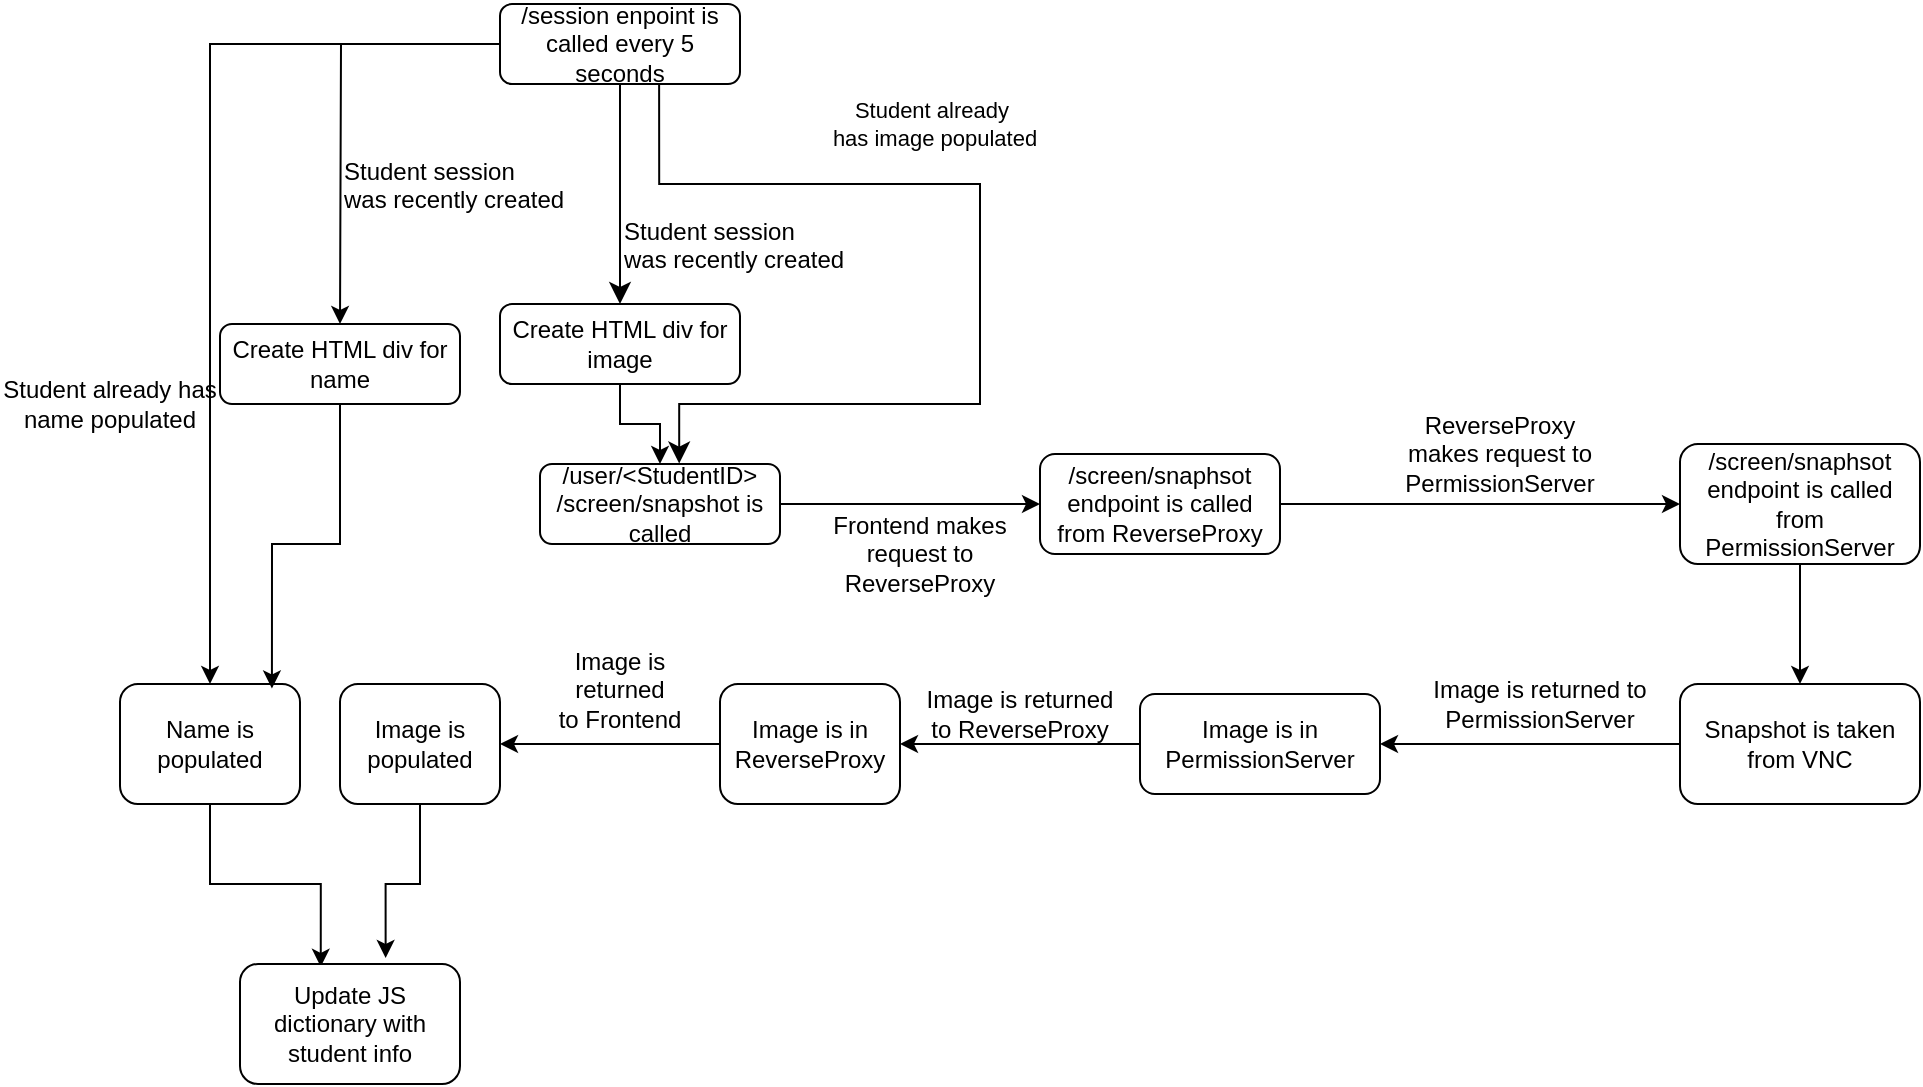 <mxfile version="12.5.3" type="device"><diagram id="C5RBs43oDa-KdzZeNtuy" name="Page-1"><mxGraphModel dx="684" dy="396" grid="1" gridSize="10" guides="1" tooltips="1" connect="1" arrows="1" fold="1" page="1" pageScale="0.8" pageWidth="827" pageHeight="1169" math="0" shadow="0"><root><mxCell id="WIyWlLk6GJQsqaUBKTNV-0"/><mxCell id="WIyWlLk6GJQsqaUBKTNV-1" parent="WIyWlLk6GJQsqaUBKTNV-0"/><mxCell id="WIyWlLk6GJQsqaUBKTNV-2" value="" style="rounded=0;html=1;jettySize=auto;orthogonalLoop=1;fontSize=11;endArrow=classic;endFill=1;endSize=8;strokeWidth=1;shadow=0;labelBackgroundColor=none;edgeStyle=orthogonalEdgeStyle;entryX=0.5;entryY=0;entryDx=0;entryDy=0;" parent="WIyWlLk6GJQsqaUBKTNV-1" source="WIyWlLk6GJQsqaUBKTNV-3" target="WIyWlLk6GJQsqaUBKTNV-7" edge="1"><mxGeometry relative="1" as="geometry"><mxPoint x="490" y="320" as="targetPoint"/></mxGeometry></mxCell><mxCell id="rDgASx9FczEk5QIkYRDG-32" value="" style="edgeStyle=orthogonalEdgeStyle;rounded=0;orthogonalLoop=1;jettySize=auto;html=1;" parent="WIyWlLk6GJQsqaUBKTNV-1" source="WIyWlLk6GJQsqaUBKTNV-3" target="rDgASx9FczEk5QIkYRDG-31" edge="1"><mxGeometry relative="1" as="geometry"/></mxCell><mxCell id="dUXSqXXSBEG6FXBa-ZVg-0" style="edgeStyle=orthogonalEdgeStyle;rounded=0;orthogonalLoop=1;jettySize=auto;html=1;exitX=0;exitY=0.5;exitDx=0;exitDy=0;" edge="1" parent="WIyWlLk6GJQsqaUBKTNV-1" source="WIyWlLk6GJQsqaUBKTNV-3"><mxGeometry relative="1" as="geometry"><mxPoint x="350" y="340" as="targetPoint"/></mxGeometry></mxCell><mxCell id="WIyWlLk6GJQsqaUBKTNV-3" value="/session enpoint is called every 5 seconds" style="rounded=1;whiteSpace=wrap;html=1;fontSize=12;glass=0;strokeWidth=1;shadow=0;" parent="WIyWlLk6GJQsqaUBKTNV-1" vertex="1"><mxGeometry x="430" y="180" width="120" height="40" as="geometry"/></mxCell><mxCell id="dUXSqXXSBEG6FXBa-ZVg-9" style="edgeStyle=orthogonalEdgeStyle;rounded=0;orthogonalLoop=1;jettySize=auto;html=1;exitX=0.5;exitY=1;exitDx=0;exitDy=0;entryX=0.367;entryY=0.023;entryDx=0;entryDy=0;entryPerimeter=0;" edge="1" parent="WIyWlLk6GJQsqaUBKTNV-1" source="rDgASx9FczEk5QIkYRDG-31" target="dUXSqXXSBEG6FXBa-ZVg-7"><mxGeometry relative="1" as="geometry"/></mxCell><mxCell id="rDgASx9FczEk5QIkYRDG-31" value="Name is populated" style="rounded=1;whiteSpace=wrap;html=1;fontSize=12;glass=0;strokeWidth=1;shadow=0;" parent="WIyWlLk6GJQsqaUBKTNV-1" vertex="1"><mxGeometry x="240" y="520" width="90" height="60" as="geometry"/></mxCell><mxCell id="WIyWlLk6GJQsqaUBKTNV-4" value="Student already&amp;nbsp;&lt;br&gt;has image&amp;nbsp;populated" style="rounded=0;html=1;jettySize=auto;orthogonalLoop=1;fontSize=11;endArrow=classic;endFill=1;endSize=8;strokeWidth=1;shadow=0;labelBackgroundColor=none;edgeStyle=orthogonalEdgeStyle;entryX=0.58;entryY=-0.005;entryDx=0;entryDy=0;entryPerimeter=0;exitX=0.663;exitY=1.005;exitDx=0;exitDy=0;exitPerimeter=0;" parent="WIyWlLk6GJQsqaUBKTNV-1" target="WIyWlLk6GJQsqaUBKTNV-12" edge="1" source="WIyWlLk6GJQsqaUBKTNV-3"><mxGeometry x="-0.25" y="30" relative="1" as="geometry"><mxPoint as="offset"/><mxPoint x="510" y="270" as="sourcePoint"/><mxPoint x="520" y="406" as="targetPoint"/><Array as="points"><mxPoint x="510" y="270"/><mxPoint x="670" y="270"/><mxPoint x="670" y="380"/><mxPoint x="520" y="380"/></Array></mxGeometry></mxCell><mxCell id="5erE55v7Fsm_LFGEYuQ2-4" style="edgeStyle=orthogonalEdgeStyle;rounded=0;orthogonalLoop=1;jettySize=auto;html=1;exitX=0.5;exitY=1;exitDx=0;exitDy=0;entryX=0.5;entryY=0;entryDx=0;entryDy=0;endArrow=classic;endFill=1;" parent="WIyWlLk6GJQsqaUBKTNV-1" source="WIyWlLk6GJQsqaUBKTNV-7" target="WIyWlLk6GJQsqaUBKTNV-12" edge="1"><mxGeometry relative="1" as="geometry"/></mxCell><mxCell id="WIyWlLk6GJQsqaUBKTNV-7" value="Create HTML div for image" style="rounded=1;whiteSpace=wrap;html=1;fontSize=12;glass=0;strokeWidth=1;shadow=0;" parent="WIyWlLk6GJQsqaUBKTNV-1" vertex="1"><mxGeometry x="430" y="330" width="120" height="40" as="geometry"/></mxCell><mxCell id="5erE55v7Fsm_LFGEYuQ2-7" style="edgeStyle=orthogonalEdgeStyle;rounded=0;orthogonalLoop=1;jettySize=auto;html=1;exitX=1;exitY=0.5;exitDx=0;exitDy=0;entryX=0;entryY=0.5;entryDx=0;entryDy=0;endArrow=classic;endFill=1;" parent="WIyWlLk6GJQsqaUBKTNV-1" source="WIyWlLk6GJQsqaUBKTNV-12" target="5erE55v7Fsm_LFGEYuQ2-6" edge="1"><mxGeometry relative="1" as="geometry"/></mxCell><mxCell id="WIyWlLk6GJQsqaUBKTNV-12" value="/user/&amp;lt;StudentID&amp;gt;&lt;br&gt;/screen/snapshot is called" style="rounded=1;whiteSpace=wrap;html=1;fontSize=12;glass=0;strokeWidth=1;shadow=0;" parent="WIyWlLk6GJQsqaUBKTNV-1" vertex="1"><mxGeometry x="450" y="410" width="120" height="40" as="geometry"/></mxCell><mxCell id="5erE55v7Fsm_LFGEYuQ2-0" value="Frontend makes request to ReverseProxy" style="text;html=1;strokeColor=none;fillColor=none;align=center;verticalAlign=middle;whiteSpace=wrap;rounded=0;" parent="WIyWlLk6GJQsqaUBKTNV-1" vertex="1"><mxGeometry x="590" y="440" width="100" height="30" as="geometry"/></mxCell><mxCell id="rDgASx9FczEk5QIkYRDG-2" style="edgeStyle=orthogonalEdgeStyle;rounded=0;orthogonalLoop=1;jettySize=auto;html=1;exitX=1;exitY=0.5;exitDx=0;exitDy=0;entryX=0;entryY=0.5;entryDx=0;entryDy=0;" parent="WIyWlLk6GJQsqaUBKTNV-1" source="5erE55v7Fsm_LFGEYuQ2-6" target="rDgASx9FczEk5QIkYRDG-1" edge="1"><mxGeometry relative="1" as="geometry"/></mxCell><mxCell id="5erE55v7Fsm_LFGEYuQ2-6" value="/screen/snaphsot endpoint is called from ReverseProxy" style="rounded=1;whiteSpace=wrap;html=1;fontSize=12;glass=0;strokeWidth=1;shadow=0;" parent="WIyWlLk6GJQsqaUBKTNV-1" vertex="1"><mxGeometry x="700" y="405" width="120" height="50" as="geometry"/></mxCell><mxCell id="rDgASx9FczEk5QIkYRDG-0" value="ReverseProxy makes request to PermissionServer" style="text;html=1;strokeColor=none;fillColor=none;align=center;verticalAlign=middle;whiteSpace=wrap;rounded=0;" parent="WIyWlLk6GJQsqaUBKTNV-1" vertex="1"><mxGeometry x="880" y="360" width="100" height="90" as="geometry"/></mxCell><mxCell id="rDgASx9FczEk5QIkYRDG-4" value="" style="edgeStyle=orthogonalEdgeStyle;rounded=0;orthogonalLoop=1;jettySize=auto;html=1;" parent="WIyWlLk6GJQsqaUBKTNV-1" source="rDgASx9FczEk5QIkYRDG-1" target="rDgASx9FczEk5QIkYRDG-3" edge="1"><mxGeometry relative="1" as="geometry"/></mxCell><mxCell id="rDgASx9FczEk5QIkYRDG-1" value="/screen/snaphsot endpoint is called from PermissionServer" style="rounded=1;whiteSpace=wrap;html=1;fontSize=12;glass=0;strokeWidth=1;shadow=0;" parent="WIyWlLk6GJQsqaUBKTNV-1" vertex="1"><mxGeometry x="1020" y="400" width="120" height="60" as="geometry"/></mxCell><mxCell id="rDgASx9FczEk5QIkYRDG-6" value="" style="edgeStyle=orthogonalEdgeStyle;rounded=0;orthogonalLoop=1;jettySize=auto;html=1;" parent="WIyWlLk6GJQsqaUBKTNV-1" source="rDgASx9FczEk5QIkYRDG-3" target="rDgASx9FczEk5QIkYRDG-5" edge="1"><mxGeometry relative="1" as="geometry"/></mxCell><mxCell id="rDgASx9FczEk5QIkYRDG-3" value="Snapshot is taken from VNC" style="rounded=1;whiteSpace=wrap;html=1;fontSize=12;glass=0;strokeWidth=1;shadow=0;" parent="WIyWlLk6GJQsqaUBKTNV-1" vertex="1"><mxGeometry x="1020" y="520" width="120" height="60" as="geometry"/></mxCell><mxCell id="rDgASx9FczEk5QIkYRDG-10" value="" style="edgeStyle=orthogonalEdgeStyle;rounded=0;orthogonalLoop=1;jettySize=auto;html=1;" parent="WIyWlLk6GJQsqaUBKTNV-1" source="rDgASx9FczEk5QIkYRDG-5" target="rDgASx9FczEk5QIkYRDG-9" edge="1"><mxGeometry relative="1" as="geometry"/></mxCell><mxCell id="rDgASx9FczEk5QIkYRDG-5" value="Image is in PermissionServer" style="rounded=1;whiteSpace=wrap;html=1;fontSize=12;glass=0;strokeWidth=1;shadow=0;" parent="WIyWlLk6GJQsqaUBKTNV-1" vertex="1"><mxGeometry x="750" y="525" width="120" height="50" as="geometry"/></mxCell><mxCell id="rDgASx9FczEk5QIkYRDG-14" value="" style="edgeStyle=orthogonalEdgeStyle;rounded=0;orthogonalLoop=1;jettySize=auto;html=1;" parent="WIyWlLk6GJQsqaUBKTNV-1" source="rDgASx9FczEk5QIkYRDG-9" target="rDgASx9FczEk5QIkYRDG-13" edge="1"><mxGeometry relative="1" as="geometry"/></mxCell><mxCell id="rDgASx9FczEk5QIkYRDG-9" value="Image is in ReverseProxy" style="rounded=1;whiteSpace=wrap;html=1;fontSize=12;glass=0;strokeWidth=1;shadow=0;" parent="WIyWlLk6GJQsqaUBKTNV-1" vertex="1"><mxGeometry x="540" y="520" width="90" height="60" as="geometry"/></mxCell><mxCell id="dUXSqXXSBEG6FXBa-ZVg-8" value="" style="edgeStyle=orthogonalEdgeStyle;rounded=0;orthogonalLoop=1;jettySize=auto;html=1;entryX=0.662;entryY=-0.05;entryDx=0;entryDy=0;entryPerimeter=0;" edge="1" parent="WIyWlLk6GJQsqaUBKTNV-1" source="rDgASx9FczEk5QIkYRDG-13" target="dUXSqXXSBEG6FXBa-ZVg-7"><mxGeometry relative="1" as="geometry"/></mxCell><mxCell id="rDgASx9FczEk5QIkYRDG-13" value="Image is populated" style="rounded=1;whiteSpace=wrap;html=1;fontSize=12;glass=0;strokeWidth=1;shadow=0;" parent="WIyWlLk6GJQsqaUBKTNV-1" vertex="1"><mxGeometry x="350" y="520" width="80" height="60" as="geometry"/></mxCell><mxCell id="dUXSqXXSBEG6FXBa-ZVg-7" value="Update JS dictionary with student info" style="rounded=1;whiteSpace=wrap;html=1;fontSize=12;glass=0;strokeWidth=1;shadow=0;" vertex="1" parent="WIyWlLk6GJQsqaUBKTNV-1"><mxGeometry x="300" y="660" width="110" height="60" as="geometry"/></mxCell><mxCell id="rDgASx9FczEk5QIkYRDG-7" value="Image is returned to PermissionServer" style="text;html=1;strokeColor=none;fillColor=none;align=center;verticalAlign=middle;whiteSpace=wrap;rounded=0;" parent="WIyWlLk6GJQsqaUBKTNV-1" vertex="1"><mxGeometry x="890" y="510" width="120" height="40" as="geometry"/></mxCell><mxCell id="rDgASx9FczEk5QIkYRDG-11" value="Image is &lt;br&gt;returned&lt;br&gt;to Frontend" style="text;html=1;strokeColor=none;fillColor=none;align=center;verticalAlign=middle;whiteSpace=wrap;rounded=0;" parent="WIyWlLk6GJQsqaUBKTNV-1" vertex="1"><mxGeometry x="425" y="500" width="130" height="45" as="geometry"/></mxCell><mxCell id="rDgASx9FczEk5QIkYRDG-12" value="Image is&amp;nbsp;returned&lt;br&gt;to ReverseProxy" style="text;html=1;strokeColor=none;fillColor=none;align=center;verticalAlign=middle;whiteSpace=wrap;rounded=0;" parent="WIyWlLk6GJQsqaUBKTNV-1" vertex="1"><mxGeometry x="640" y="505" width="100" height="60" as="geometry"/></mxCell><mxCell id="rDgASx9FczEk5QIkYRDG-28" value="Student session &lt;br&gt;was recently created" style="text;html=1;" parent="WIyWlLk6GJQsqaUBKTNV-1" vertex="1"><mxGeometry x="350" y="250" width="120" height="30" as="geometry"/></mxCell><mxCell id="dUXSqXXSBEG6FXBa-ZVg-1" value="Student session &lt;br&gt;was recently created" style="text;html=1;" vertex="1" parent="WIyWlLk6GJQsqaUBKTNV-1"><mxGeometry x="490" y="280" width="120" height="30" as="geometry"/></mxCell><mxCell id="dUXSqXXSBEG6FXBa-ZVg-3" value="Student already has name populated" style="text;html=1;strokeColor=none;fillColor=none;align=center;verticalAlign=middle;whiteSpace=wrap;rounded=0;" vertex="1" parent="WIyWlLk6GJQsqaUBKTNV-1"><mxGeometry x="180" y="370" width="110" height="20" as="geometry"/></mxCell><mxCell id="dUXSqXXSBEG6FXBa-ZVg-6" style="edgeStyle=orthogonalEdgeStyle;rounded=0;orthogonalLoop=1;jettySize=auto;html=1;exitX=0.5;exitY=1;exitDx=0;exitDy=0;entryX=0.844;entryY=0.037;entryDx=0;entryDy=0;entryPerimeter=0;" edge="1" parent="WIyWlLk6GJQsqaUBKTNV-1" source="dUXSqXXSBEG6FXBa-ZVg-5" target="rDgASx9FczEk5QIkYRDG-31"><mxGeometry relative="1" as="geometry"/></mxCell><mxCell id="dUXSqXXSBEG6FXBa-ZVg-5" value="Create HTML div for name" style="rounded=1;whiteSpace=wrap;html=1;fontSize=12;glass=0;strokeWidth=1;shadow=0;" vertex="1" parent="WIyWlLk6GJQsqaUBKTNV-1"><mxGeometry x="290" y="340" width="120" height="40" as="geometry"/></mxCell></root></mxGraphModel></diagram></mxfile>